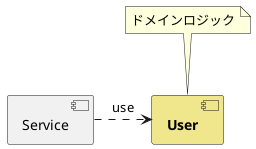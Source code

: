 @startuml

[Service] as Service
[**User**] as User #Khaki

Service .right.> User: use

note top of User: ドメインロジック

@enduml
